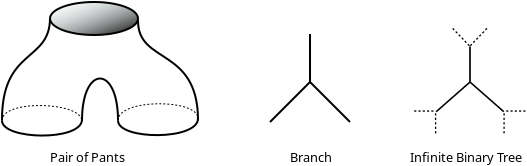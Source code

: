 <?xml version="1.0" encoding="UTF-8"?>
<dia:diagram xmlns:dia="http://www.lysator.liu.se/~alla/dia/">
  <dia:layer name="Background" visible="true" connectable="true" active="true">
    <dia:group>
      <dia:attribute name="meta">
        <dia:composite type="dict"/>
      </dia:attribute>
      <dia:attribute name="matrix"/>
      <dia:object type="Standard - Ellipse" version="0" id="O0">
        <dia:attribute name="obj_pos">
          <dia:point val="7,2"/>
        </dia:attribute>
        <dia:attribute name="obj_bb">
          <dia:rectangle val="6.95,1.95;11.45,3.7"/>
        </dia:attribute>
        <dia:attribute name="elem_corner">
          <dia:point val="7,2"/>
        </dia:attribute>
        <dia:attribute name="elem_width">
          <dia:real val="4.4"/>
        </dia:attribute>
        <dia:attribute name="elem_height">
          <dia:real val="1.65"/>
        </dia:attribute>
        <dia:attribute name="inner_color">
          <dia:color val="#d8e5e500"/>
        </dia:attribute>
        <dia:attribute name="pattern">
          <dia:composite type="pattern">
            <dia:attribute name="data">
              <dia:composite type="color-stop">
                <dia:attribute name="offset">
                  <dia:real val="0"/>
                </dia:attribute>
                <dia:attribute name="color">
                  <dia:color val="#d8e5e500"/>
                </dia:attribute>
              </dia:composite>
              <dia:composite type="color-stop">
                <dia:attribute name="offset">
                  <dia:real val="1"/>
                </dia:attribute>
                <dia:attribute name="color">
                  <dia:color val="#000000ff"/>
                </dia:attribute>
              </dia:composite>
            </dia:attribute>
            <dia:attribute name="gradient">
              <dia:int val="1"/>
            </dia:attribute>
            <dia:attribute name="flags">
              <dia:int val="0"/>
            </dia:attribute>
            <dia:attribute name="p1">
              <dia:point val="0,0"/>
            </dia:attribute>
            <dia:attribute name="p2">
              <dia:point val="1,1"/>
            </dia:attribute>
          </dia:composite>
        </dia:attribute>
      </dia:object>
      <dia:object type="Standard - BezierLine" version="0" id="O1">
        <dia:attribute name="obj_pos">
          <dia:point val="4.6,7.925"/>
        </dia:attribute>
        <dia:attribute name="obj_bb">
          <dia:rectangle val="4.549,7.839;8.652,8.728"/>
        </dia:attribute>
        <dia:attribute name="bez_points">
          <dia:point val="4.6,7.925"/>
          <dia:point val="4.588,8.894"/>
          <dia:point val="8.55,8.975"/>
          <dia:point val="8.6,7.892"/>
        </dia:attribute>
        <dia:attribute name="corner_types">
          <dia:enum val="0"/>
          <dia:enum val="0"/>
        </dia:attribute>
      </dia:object>
      <dia:object type="Standard - BezierLine" version="0" id="O2">
        <dia:attribute name="obj_pos">
          <dia:point val="10.4,7.925"/>
        </dia:attribute>
        <dia:attribute name="obj_bb">
          <dia:rectangle val="10.35,7.775;14.45,8.707"/>
        </dia:attribute>
        <dia:attribute name="bez_points">
          <dia:point val="10.4,7.925"/>
          <dia:point val="10.4,8.908"/>
          <dia:point val="14.4,8.925"/>
          <dia:point val="14.4,7.825"/>
        </dia:attribute>
        <dia:attribute name="corner_types">
          <dia:enum val="0"/>
          <dia:enum val="0"/>
        </dia:attribute>
      </dia:object>
      <dia:object type="Standard - BezierLine" version="0" id="O3">
        <dia:attribute name="obj_pos">
          <dia:point val="10.4,7.925"/>
        </dia:attribute>
        <dia:attribute name="obj_bb">
          <dia:rectangle val="10.375,7.062;14.425,7.95"/>
        </dia:attribute>
        <dia:attribute name="bez_points">
          <dia:point val="10.4,7.925"/>
          <dia:point val="10.4,6.825"/>
          <dia:point val="14.4,6.825"/>
          <dia:point val="14.4,7.825"/>
        </dia:attribute>
        <dia:attribute name="corner_types">
          <dia:enum val="0"/>
          <dia:enum val="0"/>
        </dia:attribute>
        <dia:attribute name="line_width">
          <dia:real val="0.05"/>
        </dia:attribute>
        <dia:attribute name="line_style">
          <dia:enum val="4"/>
        </dia:attribute>
        <dia:connections>
          <dia:connection handle="0" to="O0" connection="3"/>
        </dia:connections>
      </dia:object>
      <dia:object type="Standard - BezierLine" version="0" id="O4">
        <dia:attribute name="obj_pos">
          <dia:point val="4.6,7.925"/>
        </dia:attribute>
        <dia:attribute name="obj_bb">
          <dia:rectangle val="4.574,7.15;8.607,7.952"/>
        </dia:attribute>
        <dia:attribute name="bez_points">
          <dia:point val="4.6,7.925"/>
          <dia:point val="4.633,6.842"/>
          <dia:point val="8.582,7.011"/>
          <dia:point val="8.582,7.928"/>
        </dia:attribute>
        <dia:attribute name="corner_types">
          <dia:enum val="0"/>
          <dia:enum val="0"/>
        </dia:attribute>
        <dia:attribute name="line_width">
          <dia:real val="0.05"/>
        </dia:attribute>
        <dia:attribute name="line_style">
          <dia:enum val="4"/>
        </dia:attribute>
      </dia:object>
      <dia:object type="Standard - BezierLine" version="0" id="O5">
        <dia:attribute name="obj_pos">
          <dia:point val="7,2.825"/>
        </dia:attribute>
        <dia:attribute name="obj_bb">
          <dia:rectangle val="4.55,2.775;7.05,7.975"/>
        </dia:attribute>
        <dia:attribute name="bez_points">
          <dia:point val="7,2.825"/>
          <dia:point val="6.983,5.025"/>
          <dia:point val="4.583,4.292"/>
          <dia:point val="4.6,7.925"/>
        </dia:attribute>
        <dia:attribute name="corner_types">
          <dia:enum val="0"/>
          <dia:enum val="0"/>
        </dia:attribute>
      </dia:object>
      <dia:object type="Standard - BezierLine" version="0" id="O6">
        <dia:attribute name="obj_pos">
          <dia:point val="11.4,2.925"/>
        </dia:attribute>
        <dia:attribute name="obj_bb">
          <dia:rectangle val="11.35,2.875;14.45,7.925"/>
        </dia:attribute>
        <dia:attribute name="bez_points">
          <dia:point val="11.4,2.925"/>
          <dia:point val="11.383,5.125"/>
          <dia:point val="14.383,4.242"/>
          <dia:point val="14.4,7.875"/>
        </dia:attribute>
        <dia:attribute name="corner_types">
          <dia:enum val="0"/>
          <dia:enum val="0"/>
        </dia:attribute>
      </dia:object>
      <dia:object type="Standard - BezierLine" version="0" id="O7">
        <dia:attribute name="obj_pos">
          <dia:point val="10.4,7.925"/>
        </dia:attribute>
        <dia:attribute name="obj_bb">
          <dia:rectangle val="8.55,5.775;10.45,7.975"/>
        </dia:attribute>
        <dia:attribute name="bez_points">
          <dia:point val="10.4,7.925"/>
          <dia:point val="10.4,5.125"/>
          <dia:point val="8.6,5.125"/>
          <dia:point val="8.6,7.925"/>
        </dia:attribute>
        <dia:attribute name="corner_types">
          <dia:enum val="0"/>
          <dia:enum val="0"/>
        </dia:attribute>
      </dia:object>
    </dia:group>
    <dia:group>
      <dia:attribute name="meta">
        <dia:composite type="dict"/>
      </dia:attribute>
      <dia:attribute name="matrix"/>
      <dia:object type="Standard - Line" version="0" id="O8">
        <dia:attribute name="obj_pos">
          <dia:point val="20,6"/>
        </dia:attribute>
        <dia:attribute name="obj_bb">
          <dia:rectangle val="19.929,5.929;22.071,8.071"/>
        </dia:attribute>
        <dia:attribute name="conn_endpoints">
          <dia:point val="20,6"/>
          <dia:point val="22,8"/>
        </dia:attribute>
        <dia:attribute name="numcp">
          <dia:int val="1"/>
        </dia:attribute>
      </dia:object>
      <dia:object type="Standard - Line" version="0" id="O9">
        <dia:attribute name="obj_pos">
          <dia:point val="20,3.6"/>
        </dia:attribute>
        <dia:attribute name="obj_bb">
          <dia:rectangle val="19.95,3.55;20.05,6.05"/>
        </dia:attribute>
        <dia:attribute name="conn_endpoints">
          <dia:point val="20,3.6"/>
          <dia:point val="20,6"/>
        </dia:attribute>
        <dia:attribute name="numcp">
          <dia:int val="1"/>
        </dia:attribute>
      </dia:object>
      <dia:object type="Standard - Line" version="0" id="O10">
        <dia:attribute name="obj_pos">
          <dia:point val="20,6"/>
        </dia:attribute>
        <dia:attribute name="obj_bb">
          <dia:rectangle val="17.929,5.929;20.071,8.071"/>
        </dia:attribute>
        <dia:attribute name="conn_endpoints">
          <dia:point val="20,6"/>
          <dia:point val="18,8"/>
        </dia:attribute>
        <dia:attribute name="numcp">
          <dia:int val="1"/>
        </dia:attribute>
      </dia:object>
    </dia:group>
    <dia:group>
      <dia:attribute name="meta">
        <dia:composite type="dict"/>
      </dia:attribute>
      <dia:attribute name="matrix">
        <dia:matrix xx="1.07" xy="0" yx="0" yy="1.117" x0="-0.899" y0="-0.702"/>
      </dia:attribute>
      <dia:group>
        <dia:attribute name="meta">
          <dia:composite type="dict"/>
        </dia:attribute>
        <dia:attribute name="matrix">
          <dia:matrix xx="0.79" xy="0" yx="0" yy="0.664" x0="4.413" y0="2.018"/>
        </dia:attribute>
        <dia:object type="Standard - Line" version="0" id="O11">
          <dia:attribute name="obj_pos">
            <dia:point val="28.6,6"/>
          </dia:attribute>
          <dia:attribute name="obj_bb">
            <dia:rectangle val="28.529,5.929;30.671,8.071"/>
          </dia:attribute>
          <dia:attribute name="conn_endpoints">
            <dia:point val="28.6,6"/>
            <dia:point val="30.6,8"/>
          </dia:attribute>
          <dia:attribute name="numcp">
            <dia:int val="1"/>
          </dia:attribute>
        </dia:object>
        <dia:object type="Standard - Line" version="0" id="O12">
          <dia:attribute name="obj_pos">
            <dia:point val="28.6,3.6"/>
          </dia:attribute>
          <dia:attribute name="obj_bb">
            <dia:rectangle val="28.55,3.55;28.65,6.05"/>
          </dia:attribute>
          <dia:attribute name="conn_endpoints">
            <dia:point val="28.6,3.6"/>
            <dia:point val="28.6,6"/>
          </dia:attribute>
          <dia:attribute name="numcp">
            <dia:int val="1"/>
          </dia:attribute>
        </dia:object>
        <dia:object type="Standard - Line" version="0" id="O13">
          <dia:attribute name="obj_pos">
            <dia:point val="28.6,6"/>
          </dia:attribute>
          <dia:attribute name="obj_bb">
            <dia:rectangle val="26.529,5.929;28.671,8.071"/>
          </dia:attribute>
          <dia:attribute name="conn_endpoints">
            <dia:point val="28.6,6"/>
            <dia:point val="26.6,8"/>
          </dia:attribute>
          <dia:attribute name="numcp">
            <dia:int val="1"/>
          </dia:attribute>
        </dia:object>
      </dia:group>
      <dia:object type="Standard - Line" version="0" id="O14">
        <dia:attribute name="obj_pos">
          <dia:point val="28.6,7.4"/>
        </dia:attribute>
        <dia:attribute name="obj_bb">
          <dia:rectangle val="28.57,7.37;28.63,8.43"/>
        </dia:attribute>
        <dia:attribute name="conn_endpoints">
          <dia:point val="28.6,7.4"/>
          <dia:point val="28.6,8.4"/>
        </dia:attribute>
        <dia:attribute name="numcp">
          <dia:int val="1"/>
        </dia:attribute>
        <dia:attribute name="line_width">
          <dia:real val="0.06"/>
        </dia:attribute>
        <dia:attribute name="line_style">
          <dia:enum val="4"/>
        </dia:attribute>
      </dia:object>
      <dia:object type="Standard - Line" version="0" id="O15">
        <dia:attribute name="obj_pos">
          <dia:point val="29.6,7.3"/>
        </dia:attribute>
        <dia:attribute name="obj_bb">
          <dia:rectangle val="28.57,7.27;29.63,7.33"/>
        </dia:attribute>
        <dia:attribute name="conn_endpoints">
          <dia:point val="29.6,7.3"/>
          <dia:point val="28.6,7.3"/>
        </dia:attribute>
        <dia:attribute name="numcp">
          <dia:int val="1"/>
        </dia:attribute>
        <dia:attribute name="line_width">
          <dia:real val="0.06"/>
        </dia:attribute>
        <dia:attribute name="line_style">
          <dia:enum val="4"/>
        </dia:attribute>
      </dia:object>
      <dia:object type="Standard - Line" version="0" id="O16">
        <dia:attribute name="obj_pos">
          <dia:point val="26.2,3.6"/>
        </dia:attribute>
        <dia:attribute name="obj_bb">
          <dia:rectangle val="26.158,3.558;27.042,4.442"/>
        </dia:attribute>
        <dia:attribute name="conn_endpoints">
          <dia:point val="26.2,3.6"/>
          <dia:point val="27,4.4"/>
        </dia:attribute>
        <dia:attribute name="numcp">
          <dia:int val="1"/>
        </dia:attribute>
        <dia:attribute name="line_width">
          <dia:real val="0.06"/>
        </dia:attribute>
        <dia:attribute name="line_style">
          <dia:enum val="4"/>
        </dia:attribute>
      </dia:object>
      <dia:object type="Standard - Line" version="0" id="O17">
        <dia:attribute name="obj_pos">
          <dia:point val="27.8,3.6"/>
        </dia:attribute>
        <dia:attribute name="obj_bb">
          <dia:rectangle val="26.958,3.558;27.842,4.442"/>
        </dia:attribute>
        <dia:attribute name="conn_endpoints">
          <dia:point val="27.8,3.6"/>
          <dia:point val="27,4.4"/>
        </dia:attribute>
        <dia:attribute name="numcp">
          <dia:int val="1"/>
        </dia:attribute>
        <dia:attribute name="line_width">
          <dia:real val="0.06"/>
        </dia:attribute>
        <dia:attribute name="line_style">
          <dia:enum val="4"/>
        </dia:attribute>
      </dia:object>
      <dia:object type="Standard - Line" version="0" id="O18">
        <dia:attribute name="obj_pos">
          <dia:point val="24.4,7.3"/>
        </dia:attribute>
        <dia:attribute name="obj_bb">
          <dia:rectangle val="24.37,7.27;25.43,7.33"/>
        </dia:attribute>
        <dia:attribute name="conn_endpoints">
          <dia:point val="24.4,7.3"/>
          <dia:point val="25.4,7.3"/>
        </dia:attribute>
        <dia:attribute name="numcp">
          <dia:int val="1"/>
        </dia:attribute>
        <dia:attribute name="line_width">
          <dia:real val="0.06"/>
        </dia:attribute>
        <dia:attribute name="line_style">
          <dia:enum val="4"/>
        </dia:attribute>
      </dia:object>
      <dia:object type="Standard - Line" version="0" id="O19">
        <dia:attribute name="obj_pos">
          <dia:point val="25.4,7.4"/>
        </dia:attribute>
        <dia:attribute name="obj_bb">
          <dia:rectangle val="25.37,7.37;25.43,8.43"/>
        </dia:attribute>
        <dia:attribute name="conn_endpoints">
          <dia:point val="25.4,7.4"/>
          <dia:point val="25.4,8.4"/>
        </dia:attribute>
        <dia:attribute name="numcp">
          <dia:int val="1"/>
        </dia:attribute>
        <dia:attribute name="line_width">
          <dia:real val="0.06"/>
        </dia:attribute>
        <dia:attribute name="line_style">
          <dia:enum val="4"/>
        </dia:attribute>
      </dia:object>
    </dia:group>
    <dia:object type="Standard - Text" version="1" id="O20">
      <dia:attribute name="obj_pos">
        <dia:point val="7,10"/>
      </dia:attribute>
      <dia:attribute name="obj_bb">
        <dia:rectangle val="7,9.405;10.95,10.152"/>
      </dia:attribute>
      <dia:attribute name="text">
        <dia:composite type="text">
          <dia:attribute name="string">
            <dia:string>#Pair of Pants#</dia:string>
          </dia:attribute>
          <dia:attribute name="font">
            <dia:font family="sans" style="0" name="Helvetica"/>
          </dia:attribute>
          <dia:attribute name="height">
            <dia:real val="0.8"/>
          </dia:attribute>
          <dia:attribute name="pos">
            <dia:point val="7,10"/>
          </dia:attribute>
          <dia:attribute name="color">
            <dia:color val="#000000ff"/>
          </dia:attribute>
          <dia:attribute name="alignment">
            <dia:enum val="0"/>
          </dia:attribute>
        </dia:composite>
      </dia:attribute>
      <dia:attribute name="valign">
        <dia:enum val="3"/>
      </dia:attribute>
    </dia:object>
    <dia:object type="Standard - Text" version="1" id="O21">
      <dia:attribute name="obj_pos">
        <dia:point val="19,10"/>
      </dia:attribute>
      <dia:attribute name="obj_bb">
        <dia:rectangle val="19,9.386;21.276,10.19"/>
      </dia:attribute>
      <dia:attribute name="text">
        <dia:composite type="text">
          <dia:attribute name="string">
            <dia:string>#Branch#</dia:string>
          </dia:attribute>
          <dia:attribute name="font">
            <dia:font family="sans" style="0" name="Helvetica"/>
          </dia:attribute>
          <dia:attribute name="height">
            <dia:real val="0.8"/>
          </dia:attribute>
          <dia:attribute name="pos">
            <dia:point val="19,10"/>
          </dia:attribute>
          <dia:attribute name="color">
            <dia:color val="#000000ff"/>
          </dia:attribute>
          <dia:attribute name="alignment">
            <dia:enum val="0"/>
          </dia:attribute>
        </dia:composite>
      </dia:attribute>
      <dia:attribute name="valign">
        <dia:enum val="3"/>
      </dia:attribute>
    </dia:object>
    <dia:object type="Standard - Text" version="1" id="O22">
      <dia:attribute name="obj_pos">
        <dia:point val="25,10"/>
      </dia:attribute>
      <dia:attribute name="obj_bb">
        <dia:rectangle val="25,9.386;31.039,10.19"/>
      </dia:attribute>
      <dia:attribute name="text">
        <dia:composite type="text">
          <dia:attribute name="string">
            <dia:string>#Infinite Binary Tree#</dia:string>
          </dia:attribute>
          <dia:attribute name="font">
            <dia:font family="sans" style="0" name="Helvetica"/>
          </dia:attribute>
          <dia:attribute name="height">
            <dia:real val="0.8"/>
          </dia:attribute>
          <dia:attribute name="pos">
            <dia:point val="25,10"/>
          </dia:attribute>
          <dia:attribute name="color">
            <dia:color val="#000000ff"/>
          </dia:attribute>
          <dia:attribute name="alignment">
            <dia:enum val="0"/>
          </dia:attribute>
        </dia:composite>
      </dia:attribute>
      <dia:attribute name="valign">
        <dia:enum val="3"/>
      </dia:attribute>
    </dia:object>
  </dia:layer>
</dia:diagram>
